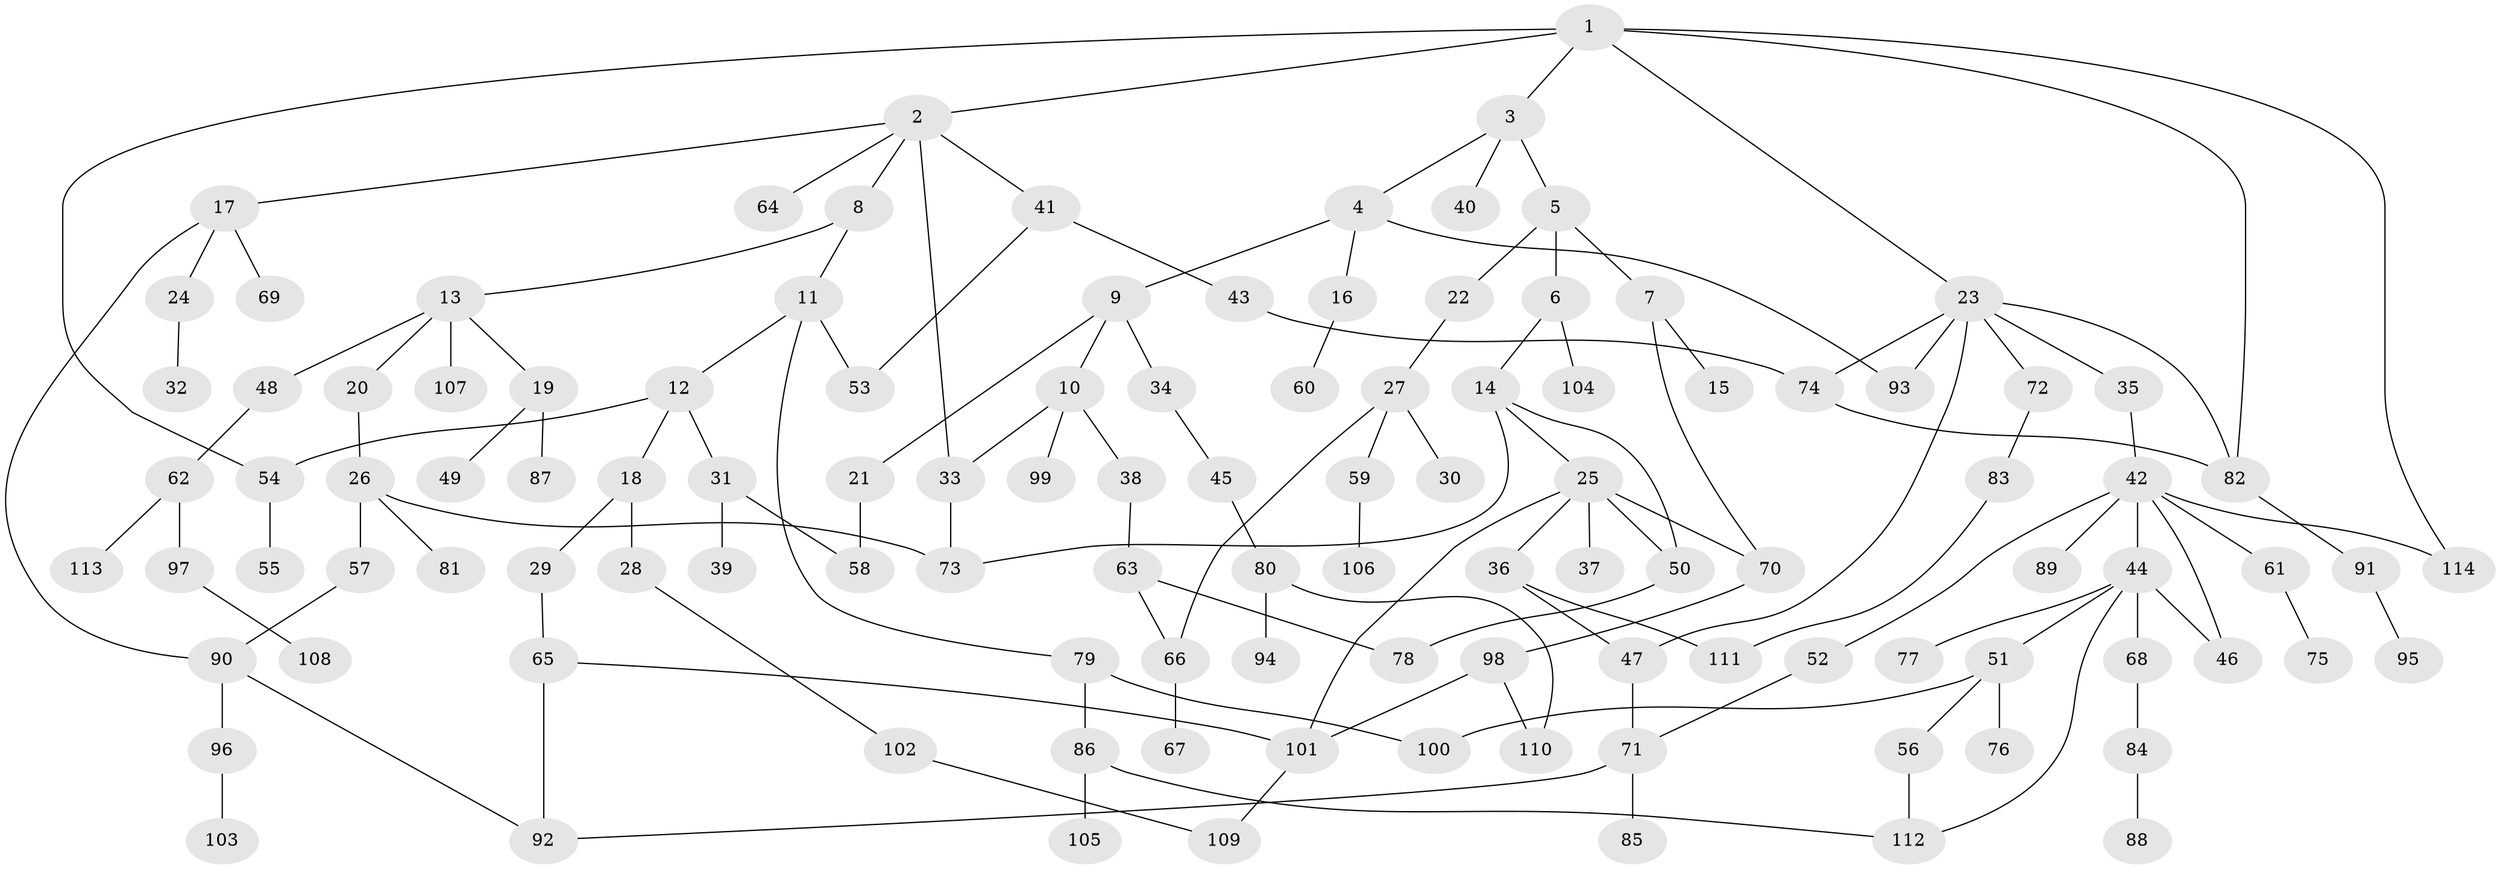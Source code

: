 // Generated by graph-tools (version 1.1) at 2025/34/03/09/25 02:34:01]
// undirected, 114 vertices, 142 edges
graph export_dot {
graph [start="1"]
  node [color=gray90,style=filled];
  1;
  2;
  3;
  4;
  5;
  6;
  7;
  8;
  9;
  10;
  11;
  12;
  13;
  14;
  15;
  16;
  17;
  18;
  19;
  20;
  21;
  22;
  23;
  24;
  25;
  26;
  27;
  28;
  29;
  30;
  31;
  32;
  33;
  34;
  35;
  36;
  37;
  38;
  39;
  40;
  41;
  42;
  43;
  44;
  45;
  46;
  47;
  48;
  49;
  50;
  51;
  52;
  53;
  54;
  55;
  56;
  57;
  58;
  59;
  60;
  61;
  62;
  63;
  64;
  65;
  66;
  67;
  68;
  69;
  70;
  71;
  72;
  73;
  74;
  75;
  76;
  77;
  78;
  79;
  80;
  81;
  82;
  83;
  84;
  85;
  86;
  87;
  88;
  89;
  90;
  91;
  92;
  93;
  94;
  95;
  96;
  97;
  98;
  99;
  100;
  101;
  102;
  103;
  104;
  105;
  106;
  107;
  108;
  109;
  110;
  111;
  112;
  113;
  114;
  1 -- 2;
  1 -- 3;
  1 -- 23;
  1 -- 54;
  1 -- 114;
  1 -- 82;
  2 -- 8;
  2 -- 17;
  2 -- 41;
  2 -- 64;
  2 -- 33;
  3 -- 4;
  3 -- 5;
  3 -- 40;
  4 -- 9;
  4 -- 16;
  4 -- 93;
  5 -- 6;
  5 -- 7;
  5 -- 22;
  6 -- 14;
  6 -- 104;
  7 -- 15;
  7 -- 70;
  8 -- 11;
  8 -- 13;
  9 -- 10;
  9 -- 21;
  9 -- 34;
  10 -- 33;
  10 -- 38;
  10 -- 99;
  11 -- 12;
  11 -- 53;
  11 -- 79;
  12 -- 18;
  12 -- 31;
  12 -- 54;
  13 -- 19;
  13 -- 20;
  13 -- 48;
  13 -- 107;
  14 -- 25;
  14 -- 73;
  14 -- 50;
  16 -- 60;
  17 -- 24;
  17 -- 69;
  17 -- 90;
  18 -- 28;
  18 -- 29;
  19 -- 49;
  19 -- 87;
  20 -- 26;
  21 -- 58;
  22 -- 27;
  23 -- 35;
  23 -- 72;
  23 -- 74;
  23 -- 82;
  23 -- 93;
  23 -- 47;
  24 -- 32;
  25 -- 36;
  25 -- 37;
  25 -- 50;
  25 -- 101;
  25 -- 70;
  26 -- 57;
  26 -- 81;
  26 -- 73;
  27 -- 30;
  27 -- 59;
  27 -- 66;
  28 -- 102;
  29 -- 65;
  31 -- 39;
  31 -- 58;
  33 -- 73;
  34 -- 45;
  35 -- 42;
  36 -- 47;
  36 -- 111;
  38 -- 63;
  41 -- 43;
  41 -- 53;
  42 -- 44;
  42 -- 46;
  42 -- 52;
  42 -- 61;
  42 -- 89;
  42 -- 114;
  43 -- 74;
  44 -- 51;
  44 -- 68;
  44 -- 77;
  44 -- 46;
  44 -- 112;
  45 -- 80;
  47 -- 71;
  48 -- 62;
  50 -- 78;
  51 -- 56;
  51 -- 76;
  51 -- 100;
  52 -- 71;
  54 -- 55;
  56 -- 112;
  57 -- 90;
  59 -- 106;
  61 -- 75;
  62 -- 97;
  62 -- 113;
  63 -- 78;
  63 -- 66;
  65 -- 92;
  65 -- 101;
  66 -- 67;
  68 -- 84;
  70 -- 98;
  71 -- 85;
  71 -- 92;
  72 -- 83;
  74 -- 82;
  79 -- 86;
  79 -- 100;
  80 -- 94;
  80 -- 110;
  82 -- 91;
  83 -- 111;
  84 -- 88;
  86 -- 105;
  86 -- 112;
  90 -- 92;
  90 -- 96;
  91 -- 95;
  96 -- 103;
  97 -- 108;
  98 -- 110;
  98 -- 101;
  101 -- 109;
  102 -- 109;
}
